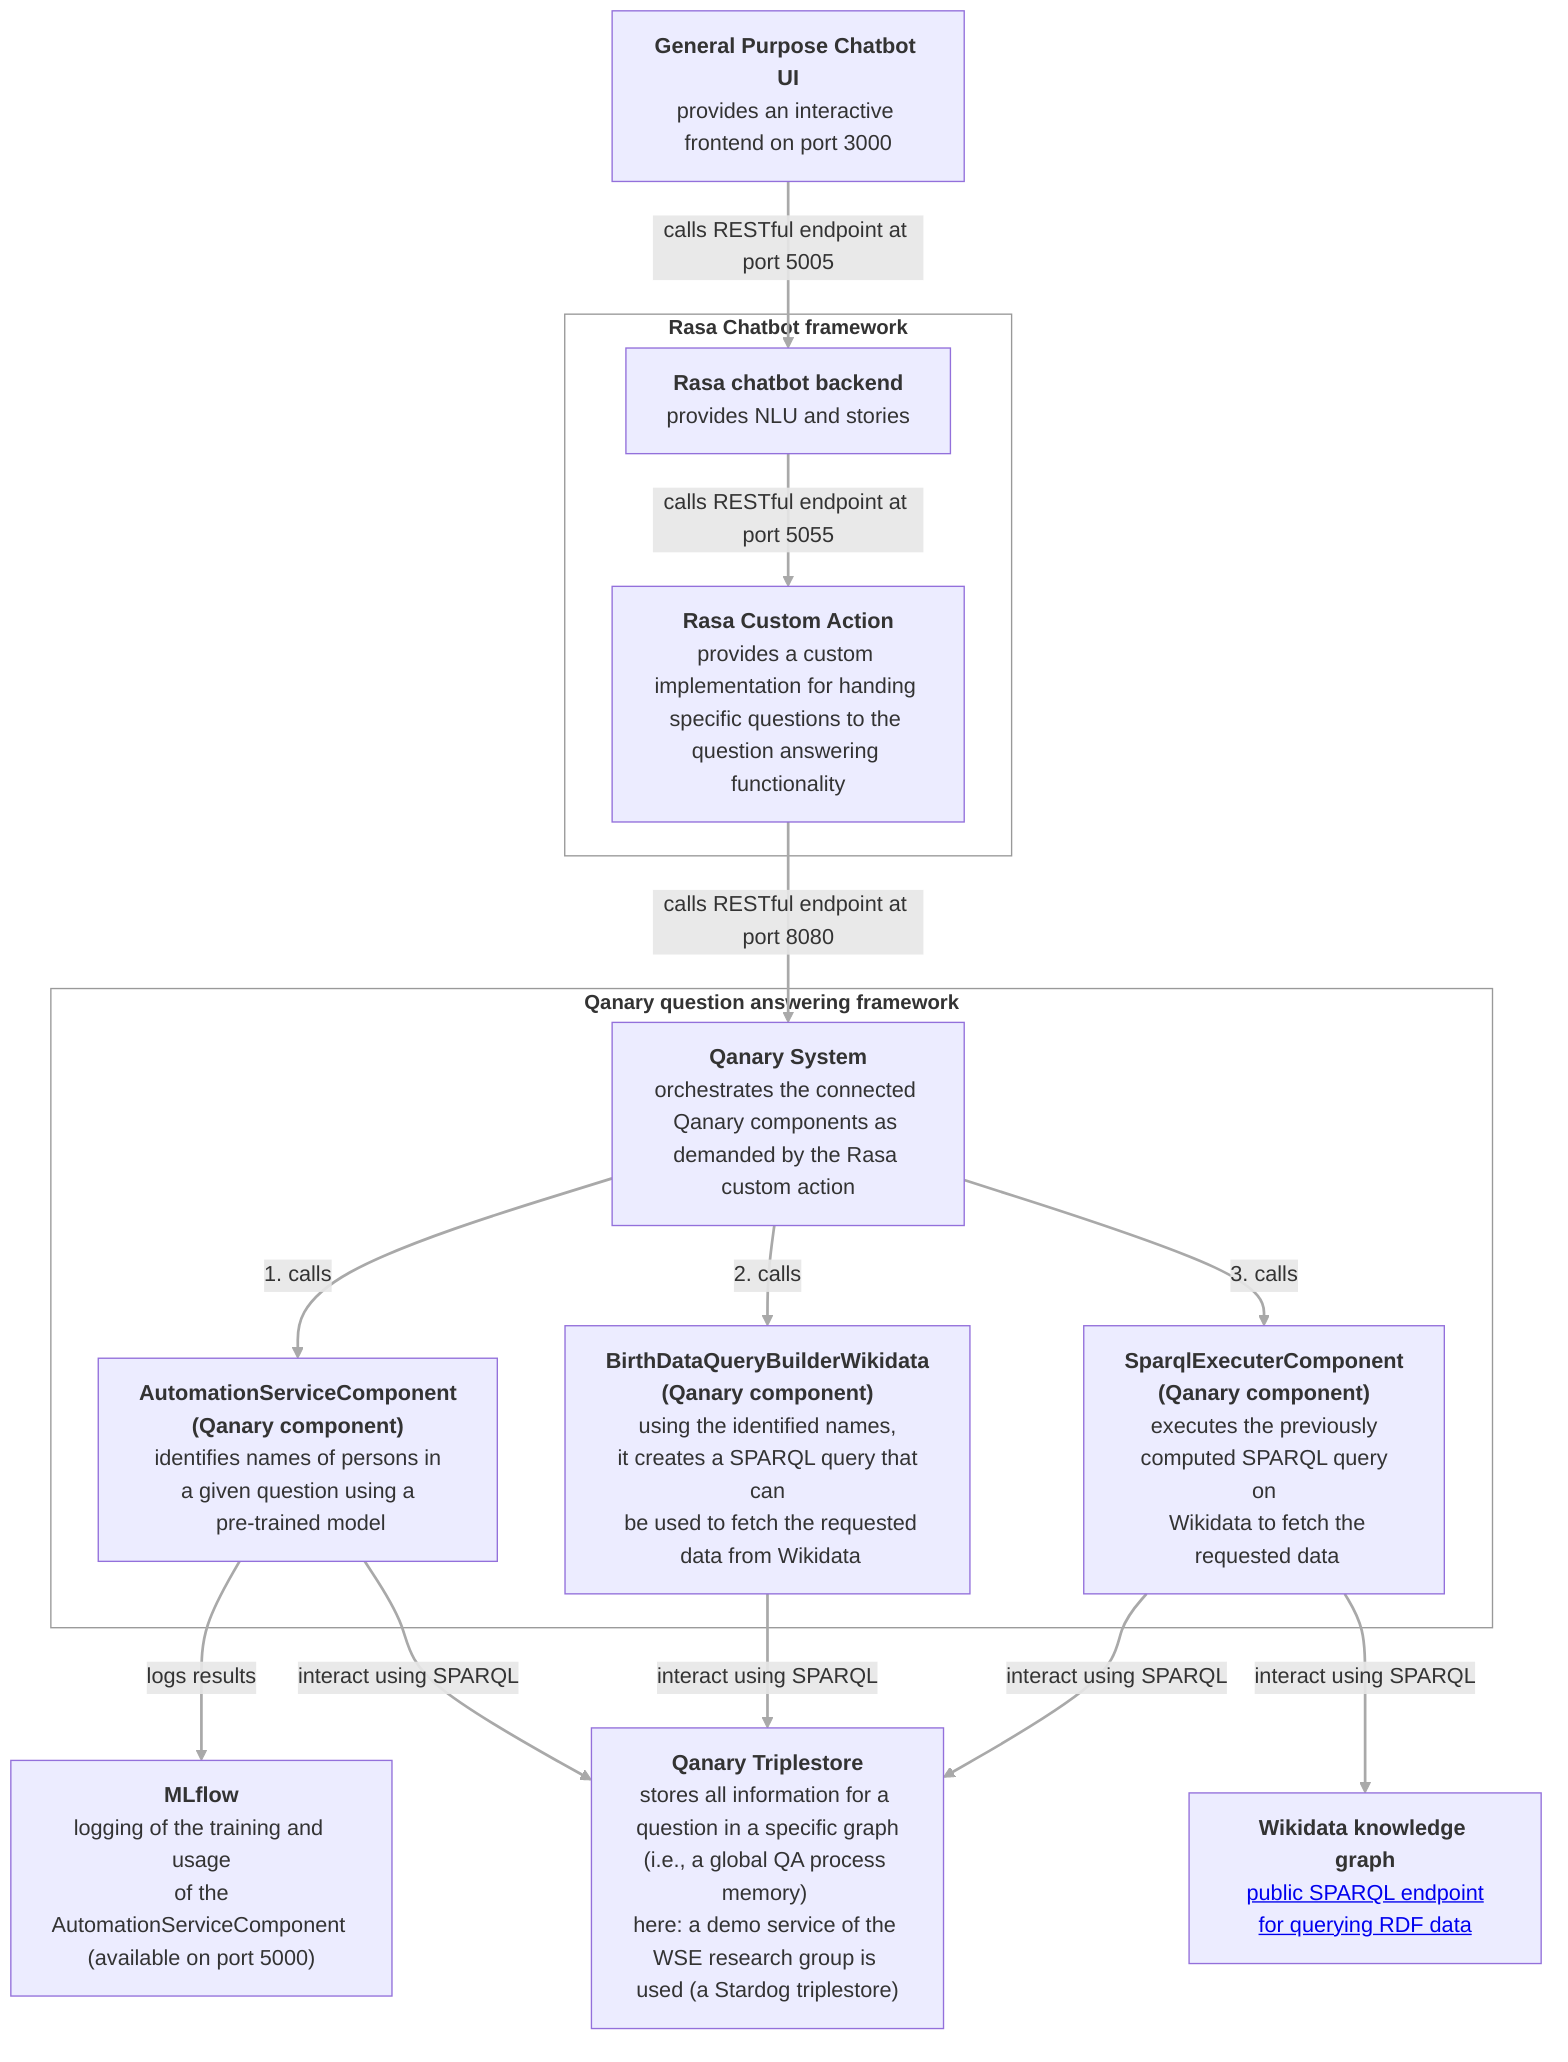 graph TD 

    Chatbot[<b>General Purpose Chatbot UI</b><br>provides an interactive frontend on port 3000]
    
    subgraph Rasa[Rasa Chatbot framework]
        direction TB
        RasaBackend[<b>Rasa chatbot backend</b><br>provides NLU and stories]
        RasaCustomAction[<b>Rasa Custom Action</b><br>provides a custom implementation for handing specific questions to the question answering functionality]
    end

    subgraph Qanary[Qanary question answering framework]
        direction TB
        QanarySystem[<b>Qanary System</b><br>orchestrates the connected Qanary components as demanded by the Rasa custom action]
        AutomationServiceComponent["<b>AutomationServiceComponent<br>(Qanary component)</b><br>identifies names of persons in<br> a given question using a <br> pre-trained model"]
        BirthDataQueryBuilderWikidata["<b>BirthDataQueryBuilderWikidata<br>(Qanary component)</b><br>using the identified names,<br> it creates a SPARQL query that can<br> be used to fetch the requested<br> data from Wikidata"]
        SparqlExecuterComponent["<b>SparqlExecuterComponent<br>(Qanary component)</b><br>executes the previously<br> computed SPARQL query on<br> Wikidata to fetch the<br> requested data"]
    end

    QanaryTriplestore["<b>Qanary Triplestore</b><br>stores all information for a question in a specific graph<br>(i.e., a global QA process memory) <br>here: a demo service of the WSE research group is used (a Stardog triplestore)"]

    Wikidata["<b>Wikidata knowledge graph</b><br><a href='https://query.wikidata.org/'>public SPARQL endpoint<br>for querying RDF data</a>"]

    MLflow["<b>MLflow</b><br>logging of the training and usage<br> of the AutomationServiceComponent <br>(available on port 5000)"]
    AutomationServiceComponent-->|<span>logs results</span>|MLflow

    Chatbot -->|<span>calls RESTful endpoint at port 5005</span>| RasaBackend
    RasaBackend -->|<span>calls RESTful endpoint at port 5055</span>| RasaCustomAction
    RasaCustomAction -->|<span>calls RESTful endpoint at port 8080</span>| QanarySystem

    QanarySystem -->|<span>1. calls</span>| AutomationServiceComponent
    QanarySystem -->|<span>2. calls</span>| BirthDataQueryBuilderWikidata
    QanarySystem -->|<span>3. calls</span>| SparqlExecuterComponent

    AutomationServiceComponent-->|<span>interact using SPARQL</span>| QanaryTriplestore
    BirthDataQueryBuilderWikidata-->|<span>interact using SPARQL</span>| QanaryTriplestore
    SparqlExecuterComponent-->|<span>interact using SPARQL</span>| QanaryTriplestore

    SparqlExecuterComponent-->|<span>interact using SPARQL</span>| Wikidata


    classDef subgraphClass fill:#FFF,opastroke:#333,stroke:#999,stroke-width:1px,font-size:15px,font-weight:bold;
    classDef boxClass font-size:100%;
    linkStyle default stroke-width:2px,stroke:darkgray,fill:#FFFFFF00,color:black;

    class Qanary,Rasa subgraphClass
    class Chatbot,RasaBackend,RasaCustomAction,QanarySystem,AutomationServiceComponent,BirthDataQueryBuilderWikidata,SparqlExecuterComponent boxClass